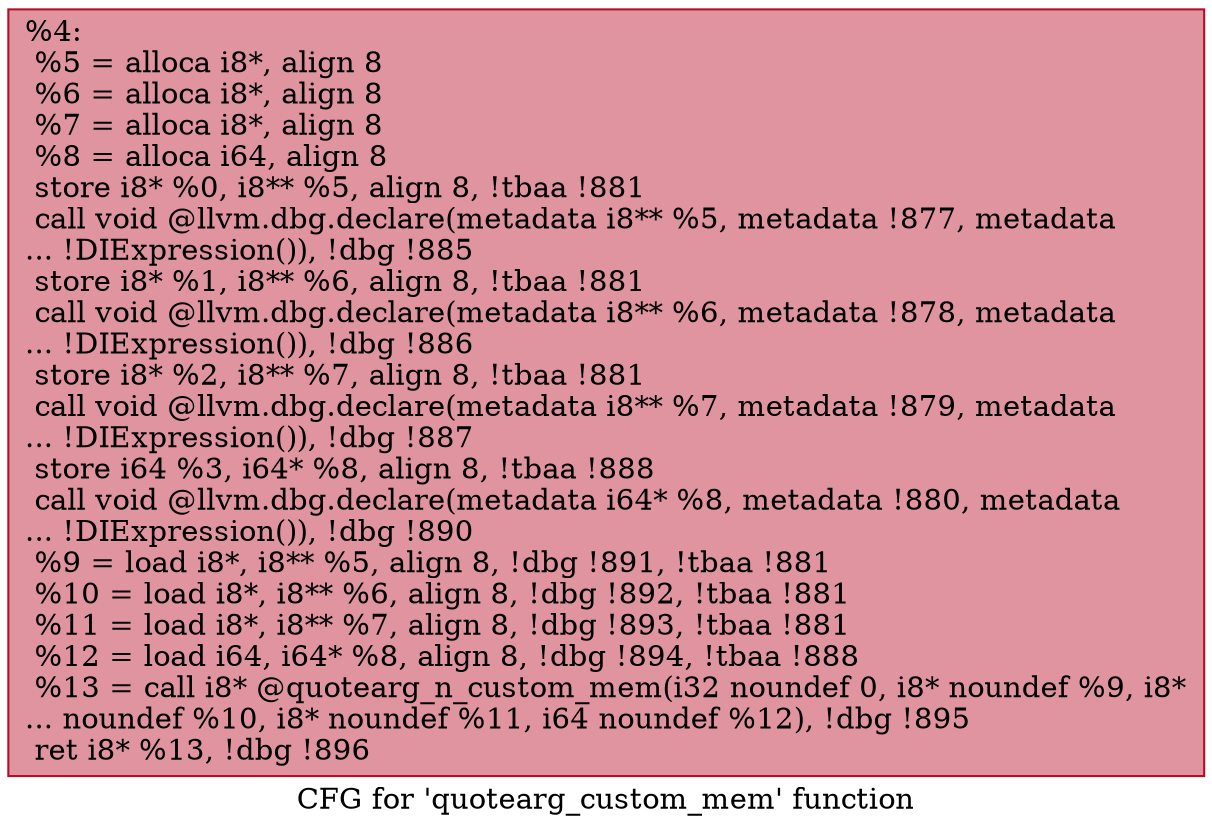 digraph "CFG for 'quotearg_custom_mem' function" {
	label="CFG for 'quotearg_custom_mem' function";

	Node0x1469fd0 [shape=record,color="#b70d28ff", style=filled, fillcolor="#b70d2870",label="{%4:\l  %5 = alloca i8*, align 8\l  %6 = alloca i8*, align 8\l  %7 = alloca i8*, align 8\l  %8 = alloca i64, align 8\l  store i8* %0, i8** %5, align 8, !tbaa !881\l  call void @llvm.dbg.declare(metadata i8** %5, metadata !877, metadata\l... !DIExpression()), !dbg !885\l  store i8* %1, i8** %6, align 8, !tbaa !881\l  call void @llvm.dbg.declare(metadata i8** %6, metadata !878, metadata\l... !DIExpression()), !dbg !886\l  store i8* %2, i8** %7, align 8, !tbaa !881\l  call void @llvm.dbg.declare(metadata i8** %7, metadata !879, metadata\l... !DIExpression()), !dbg !887\l  store i64 %3, i64* %8, align 8, !tbaa !888\l  call void @llvm.dbg.declare(metadata i64* %8, metadata !880, metadata\l... !DIExpression()), !dbg !890\l  %9 = load i8*, i8** %5, align 8, !dbg !891, !tbaa !881\l  %10 = load i8*, i8** %6, align 8, !dbg !892, !tbaa !881\l  %11 = load i8*, i8** %7, align 8, !dbg !893, !tbaa !881\l  %12 = load i64, i64* %8, align 8, !dbg !894, !tbaa !888\l  %13 = call i8* @quotearg_n_custom_mem(i32 noundef 0, i8* noundef %9, i8*\l... noundef %10, i8* noundef %11, i64 noundef %12), !dbg !895\l  ret i8* %13, !dbg !896\l}"];
}
